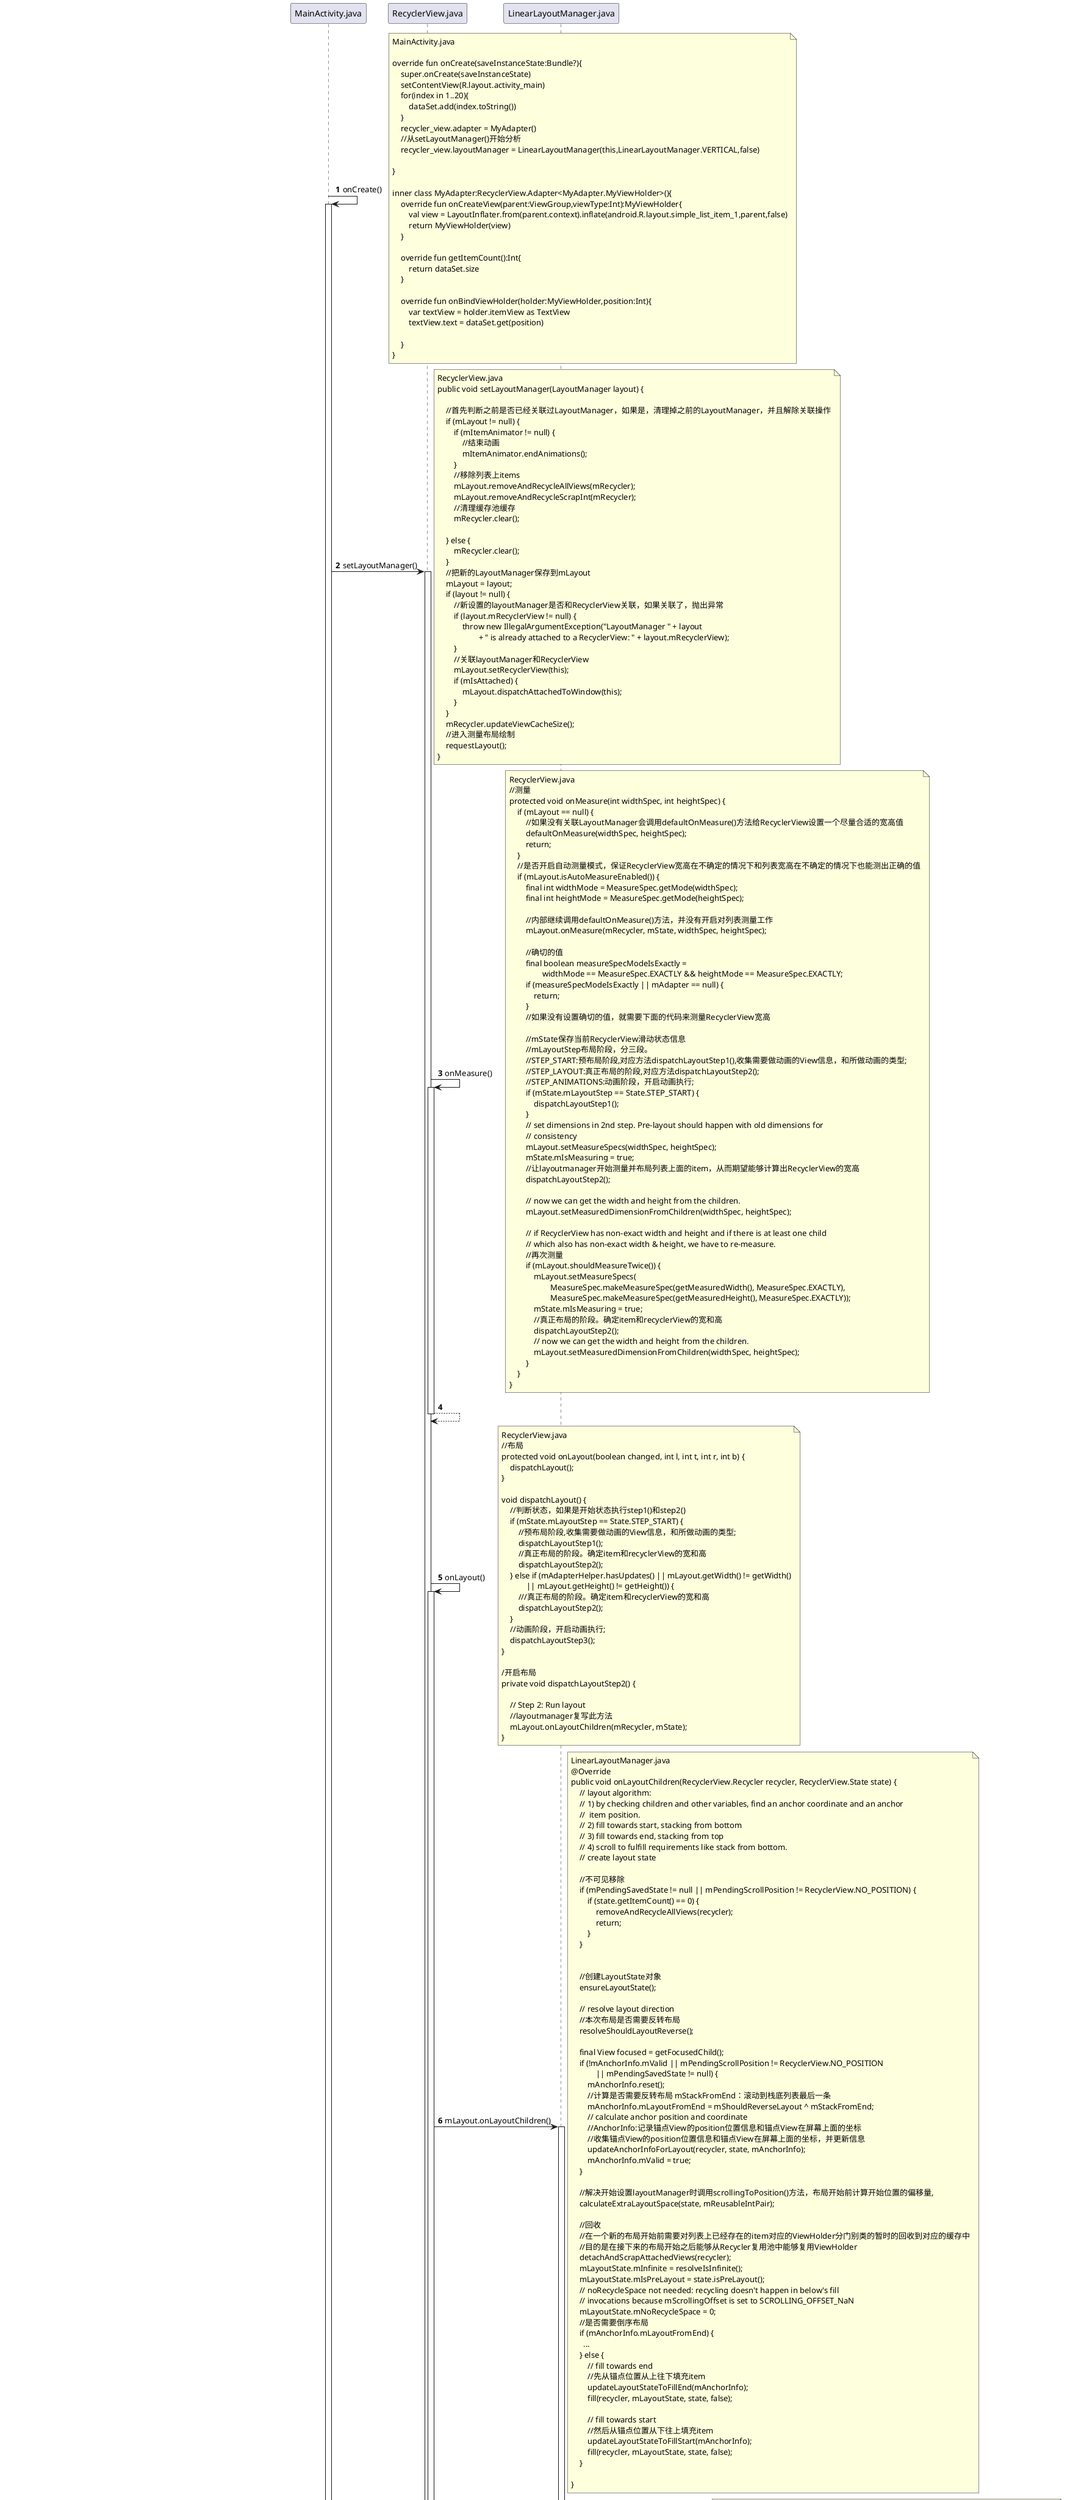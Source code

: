 @startuml
'https://plantuml.com/sequence-diagram

autonumber

MainActivity.java -> MainActivity.java:onCreate()
activate MainActivity.java
note right
MainActivity.java

override fun onCreate(saveInstanceState:Bundle?){
    super.onCreate(saveInstanceState)
    setContentView(R.layout.activity_main)
    for(index in 1..20){
        dataSet.add(index.toString())
    }
    recycler_view.adapter = MyAdapter()
    //从setLayoutManager()开始分析
    recycler_view.layoutManager = LinearLayoutManager(this,LinearLayoutManager.VERTICAL,false)

}

inner class MyAdapter:RecyclerView.Adapter<MyAdapter.MyViewHolder>(){
    override fun onCreateView(parent:ViewGroup,viewType:Int):MyViewHolder{
        val view = LayoutInflater.from(parent.context).inflate(android.R.layout.simple_list_item_1,parent,false)
        return MyViewHolder(view)
    }

    override fun getItemCount():Int{
        return dataSet.size
    }

    override fun onBindViewHolder(holder:MyViewHolder,position:Int){
        var textView = holder.itemView as TextView
        textView.text = dataSet.get(position)

    }
}
end note

MainActivity.java -> RecyclerView.java : setLayoutManager()
activate RecyclerView.java
note right
RecyclerView.java
public void setLayoutManager(LayoutManager layout) {

    //首先判断之前是否已经关联过LayoutManager，如果是，清理掉之前的LayoutManager，并且解除关联操作
    if (mLayout != null) {
        if (mItemAnimator != null) {
            //结束动画
            mItemAnimator.endAnimations();
        }
        //移除列表上items
        mLayout.removeAndRecycleAllViews(mRecycler);
        mLayout.removeAndRecycleScrapInt(mRecycler);
        //清理缓存池缓存
        mRecycler.clear();

    } else {
        mRecycler.clear();
    }
    //把新的LayoutManager保存到mLayout
    mLayout = layout;
    if (layout != null) {
        //新设置的layoutManager是否和RecyclerView关联，如果关联了，抛出异常
        if (layout.mRecyclerView != null) {
            throw new IllegalArgumentException("LayoutManager " + layout
                    + " is already attached to a RecyclerView: " + layout.mRecyclerView);
        }
        //关联layoutManager和RecyclerView
        mLayout.setRecyclerView(this);
        if (mIsAttached) {
            mLayout.dispatchAttachedToWindow(this);
        }
    }
    mRecycler.updateViewCacheSize();
    //进入测量布局绘制
    requestLayout();
}
end note

'测量
RecyclerView.java -> RecyclerView.java: onMeasure()
activate RecyclerView.java
note right
RecyclerView.java
//测量
protected void onMeasure(int widthSpec, int heightSpec) {
    if (mLayout == null) {
        //如果没有关联LayoutManager会调用defaultOnMeasure()方法给RecyclerView设置一个尽量合适的宽高值
        defaultOnMeasure(widthSpec, heightSpec);
        return;
    }
    //是否开启自动测量模式，保证RecyclerView宽高在不确定的情况下和列表宽高在不确定的情况下也能测出正确的值
    if (mLayout.isAutoMeasureEnabled()) {
        final int widthMode = MeasureSpec.getMode(widthSpec);
        final int heightMode = MeasureSpec.getMode(heightSpec);

        //内部继续调用defaultOnMeasure()方法，并没有开启对列表测量工作
        mLayout.onMeasure(mRecycler, mState, widthSpec, heightSpec);

        //确切的值
        final boolean measureSpecModeIsExactly =
                widthMode == MeasureSpec.EXACTLY && heightMode == MeasureSpec.EXACTLY;
        if (measureSpecModeIsExactly || mAdapter == null) {
            return;
        }
        //如果没有设置确切的值，就需要下面的代码来测量RecyclerView宽高

        //mState保存当前RecyclerView滑动状态信息
        //mLayoutStep布局阶段，分三段。
        //STEP_START:预布局阶段,对应方法dispatchLayoutStep1(),收集需要做动画的View信息，和所做动画的类型;
        //STEP_LAYOUT:真正布局的阶段,对应方法dispatchLayoutStep2();
        //STEP_ANIMATIONS:动画阶段，开启动画执行;
        if (mState.mLayoutStep == State.STEP_START) {
            dispatchLayoutStep1();
        }
        // set dimensions in 2nd step. Pre-layout should happen with old dimensions for
        // consistency
        mLayout.setMeasureSpecs(widthSpec, heightSpec);
        mState.mIsMeasuring = true;
        //让layoutmanager开始测量并布局列表上面的item，从而期望能够计算出RecyclerView的宽高
        dispatchLayoutStep2();

        // now we can get the width and height from the children.
        mLayout.setMeasuredDimensionFromChildren(widthSpec, heightSpec);

        // if RecyclerView has non-exact width and height and if there is at least one child
        // which also has non-exact width & height, we have to re-measure.
        //再次测量
        if (mLayout.shouldMeasureTwice()) {
            mLayout.setMeasureSpecs(
                    MeasureSpec.makeMeasureSpec(getMeasuredWidth(), MeasureSpec.EXACTLY),
                    MeasureSpec.makeMeasureSpec(getMeasuredHeight(), MeasureSpec.EXACTLY));
            mState.mIsMeasuring = true;
            //真正布局的阶段。确定item和recyclerView的宽和高
            dispatchLayoutStep2();
            // now we can get the width and height from the children.
            mLayout.setMeasuredDimensionFromChildren(widthSpec, heightSpec);
        }
    }
}
end note

RecyclerView.java --> RecyclerView.java
deactivate RecyclerView.java

'布局
RecyclerView.java -> RecyclerView.java: onLayout()
activate RecyclerView.java
note right
RecyclerView.java
//布局
protected void onLayout(boolean changed, int l, int t, int r, int b) {
    dispatchLayout();
}

void dispatchLayout() {
    //判断状态，如果是开始状态执行step1()和step2()
    if (mState.mLayoutStep == State.STEP_START) {
        //预布局阶段,收集需要做动画的View信息，和所做动画的类型;
        dispatchLayoutStep1();
        //真正布局的阶段。确定item和recyclerView的宽和高
        dispatchLayoutStep2();
    } else if (mAdapterHelper.hasUpdates() || mLayout.getWidth() != getWidth()
            || mLayout.getHeight() != getHeight()) {
        ///真正布局的阶段。确定item和recyclerView的宽和高
        dispatchLayoutStep2();
    }
    //动画阶段，开启动画执行;
    dispatchLayoutStep3();
}

/开启布局
private void dispatchLayoutStep2() {

    // Step 2: Run layout
    //layoutmanager复写此方法
    mLayout.onLayoutChildren(mRecycler, mState);
}
end note

'layoutmanager复写此方法
RecyclerView.java -> LinearLayoutManager.java : mLayout.onLayoutChildren()
activate LinearLayoutManager.java
note right
LinearLayoutManager.java
@Override
public void onLayoutChildren(RecyclerView.Recycler recycler, RecyclerView.State state) {
    // layout algorithm:
    // 1) by checking children and other variables, find an anchor coordinate and an anchor
    //  item position.
    // 2) fill towards start, stacking from bottom
    // 3) fill towards end, stacking from top
    // 4) scroll to fulfill requirements like stack from bottom.
    // create layout state

    //不可见移除
    if (mPendingSavedState != null || mPendingScrollPosition != RecyclerView.NO_POSITION) {
        if (state.getItemCount() == 0) {
            removeAndRecycleAllViews(recycler);
            return;
        }
    }


    //创建LayoutState对象
    ensureLayoutState();

    // resolve layout direction
    //本次布局是否需要反转布局
    resolveShouldLayoutReverse();

    final View focused = getFocusedChild();
    if (!mAnchorInfo.mValid || mPendingScrollPosition != RecyclerView.NO_POSITION
            || mPendingSavedState != null) {
        mAnchorInfo.reset();
        //计算是否需要反转布局 mStackFromEnd：滚动到栈底列表最后一条
        mAnchorInfo.mLayoutFromEnd = mShouldReverseLayout ^ mStackFromEnd;
        // calculate anchor position and coordinate
        //AnchorInfo:记录锚点View的position位置信息和锚点View在屏幕上面的坐标
        //收集锚点View的position位置信息和锚点View在屏幕上面的坐标，并更新信息
        updateAnchorInfoForLayout(recycler, state, mAnchorInfo);
        mAnchorInfo.mValid = true;
    }

    //解决开始设置layoutManager时调用scrollingToPosition()方法，布局开始前计算开始位置的偏移量,
    calculateExtraLayoutSpace(state, mReusableIntPair);

    //回收
    //在一个新的布局开始前需要对列表上已经存在的item对应的ViewHolder分门别类的暂时的回收到对应的缓存中
    //目的是在接下来的布局开始之后能够从Recycler复用池中能够复用ViewHolder
    detachAndScrapAttachedViews(recycler);
    mLayoutState.mInfinite = resolveIsInfinite();
    mLayoutState.mIsPreLayout = state.isPreLayout();
    // noRecycleSpace not needed: recycling doesn't happen in below's fill
    // invocations because mScrollingOffset is set to SCROLLING_OFFSET_NaN
    mLayoutState.mNoRecycleSpace = 0;
    //是否需要倒序布局
    if (mAnchorInfo.mLayoutFromEnd) {
      ...
    } else {
        // fill towards end
        //先从锚点位置从上往下填充item
        updateLayoutStateToFillEnd(mAnchorInfo);
        fill(recycler, mLayoutState, state, false);

        // fill towards start
        //然后从锚点位置从下往上填充item
        updateLayoutStateToFillStart(mAnchorInfo);
        fill(recycler, mLayoutState, state, false);
    }

}
end note

LinearLayoutManager.java -> LinearLayoutManager.java :detachAndScrapAttachedViews()
activate LinearLayoutManager.java
note right
LinearLayoutManager.java
//回收
public void detachAndScrapAttachedViews(@NonNull Recycler recycler) {
    final int childCount = getChildCount();
    for (int i = childCount - 1; i >= 0; i--) {
        final View v = getChildAt(i);
        // 逐一回收
        scrapOrRecycleView(recycler, i, v);
    }
}
//逐一回收
private void scrapOrRecycleView(Recycler recycler, int index, View view) {
    final ViewHolder viewHolder = getChildViewHolderInt(view);

    //isInvalid:viewholder存储数据无效，
    //isRemoved:viewholder被删除
    //hasStableIds:item独一无二的id标识，默认false
    //数据无效，没有被移除且没有id标识 调用notifyDataSetChanged()的时候，需要重新绑定数据
    if (viewHolder.isInvalid() && !viewHolder.isRemoved()
            && !mRecyclerView.mAdapter.hasStableIds()) {
        removeViewAt(index);
        recycler.recycleViewHolderInternal(viewHolder);
    } else {
        //如果不是由于notifyDataSetChanged()造成的缓存无效，进入此分支
        detachViewAt(index);
        recycler.scrapView(view);
        mRecyclerView.mViewInfoStore.onViewDetached(viewHolder);
    }
}

end note


LinearLayoutManager.java -> RecyclerView.java :
activate RecyclerView.java
note left
//回收ViewHolder
void recycleViewHolderInternal(ViewHolder holder) {
    //是否存储在mCachedViews中,抛出异常
    if (DEBUG && mCachedViews.contains(holder)) {
        throw new IllegalArgumentException("cached view received recycle internal? "
                + holder + exceptionLabel());
    }
    if (forceRecycle || holder.isRecyclable()) {
        //mCachedViews缓存数量mViewCacheMax是否溢出
        if (mViewCacheMax > 0
                && !holder.hasAnyOfTheFlags(ViewHolder.FLAG_INVALID
                | ViewHolder.FLAG_REMOVED
                | ViewHolder.FLAG_UPDATE
                | ViewHolder.FLAG_ADAPTER_POSITION_UNKNOWN)) {
            // Retire oldest cached view
            //如果溢出会把mCachedViews中最先最老添加的item移除，并放入到RecyclerPool中
            int cachedViewSize = mCachedViews.size();
            if (cachedViewSize >= mViewCacheMax && cachedViewSize > 0) {
                recycleCachedViewAt(0);
            }
            // 然后把本次需要缓存的ViewHolder缓存到mCachedViews中
            mCachedViews.add(targetCacheIndex, holder);
            cached = true;
        }
    }
}
end note
RecyclerView.java --> LinearLayoutManager.java
deactivate RecyclerView.java

LinearLayoutManager.java -> RecyclerView.java :
activate RecyclerView.java
note left
void scrapView(View view) {
    final ViewHolder holder = getChildViewHolderInt(view);
    //判断viewHolder有没有被移除，有没有无效，有没有被更新
    //如果没有，RecyclerView会认为本次布局阶段，依旧会留在屏幕上，因此存储在mAttachedScrap中
    if (holder.hasAnyOfTheFlags(ViewHolder.FLAG_REMOVED | ViewHolder.FLAG_INVALID)
            || !holder.isUpdated() || canReuseUpdatedViewHolder(holder)) {
        holder.setScrapContainer(this, false);
        mAttachedScrap.add(holder);
    } else {
        //如果有，RecyclerView会认为item对应的ViewHolder被更新，调用了notifyItemChanged()方法触发重新布局
        //此时把holder添加到mChangedScrap中
        if (mChangedScrap == null) {
            mChangedScrap = new ArrayList<ViewHolder>();
        }
        holder.setScrapContainer(this, true);
        mChangedScrap.add(holder);
    }
}
end note
RecyclerView.java --> LinearLayoutManager.java
deactivate RecyclerView.java
LinearLayoutManager.java --> LinearLayoutManager.java
deactivate LinearLayoutManager.java

LinearLayoutManager.java -> LinearLayoutManager.java :
activate LinearLayoutManager.java
note right
//填充item
int fill(RecyclerView.Recycler recycler, LayoutState layoutState,
        RecyclerView.State state, boolean stopOnFocusable) {
    //当前方向上是否还有多余空间可用于填充item
    int remainingSpace = layoutState.mAvailable + layoutState.mExtraFillSpace;
    //循环
    while ((layoutState.mInfinite || remainingSpace > 0) && layoutState.hasMore(state)) {

        //一个个的把item填充到列表上
        layoutChunk(recycler, state, layoutState, layoutChunkResult);
    }
    return start - layoutState.mAvailable;
}

//填充到列表上
void layoutChunk(RecyclerView.Recycler recycler, RecyclerView.State state,
        LayoutState layoutState, LayoutChunkResult result) {
    //得到View对象
    View view = layoutState.next(recycler);

    //添加View到RecyclerView上
    addView(view);

    //测量child margin
    measureChildWithMargins(view, 0, 0);

    //把view摆放到列表上适当位置
    layoutDecoratedWithMargins(view, left, top, right, bottom);

}
end note

LinearLayoutManager.java --> LinearLayoutManager.java
deactivate LinearLayoutManager.java

@enduml